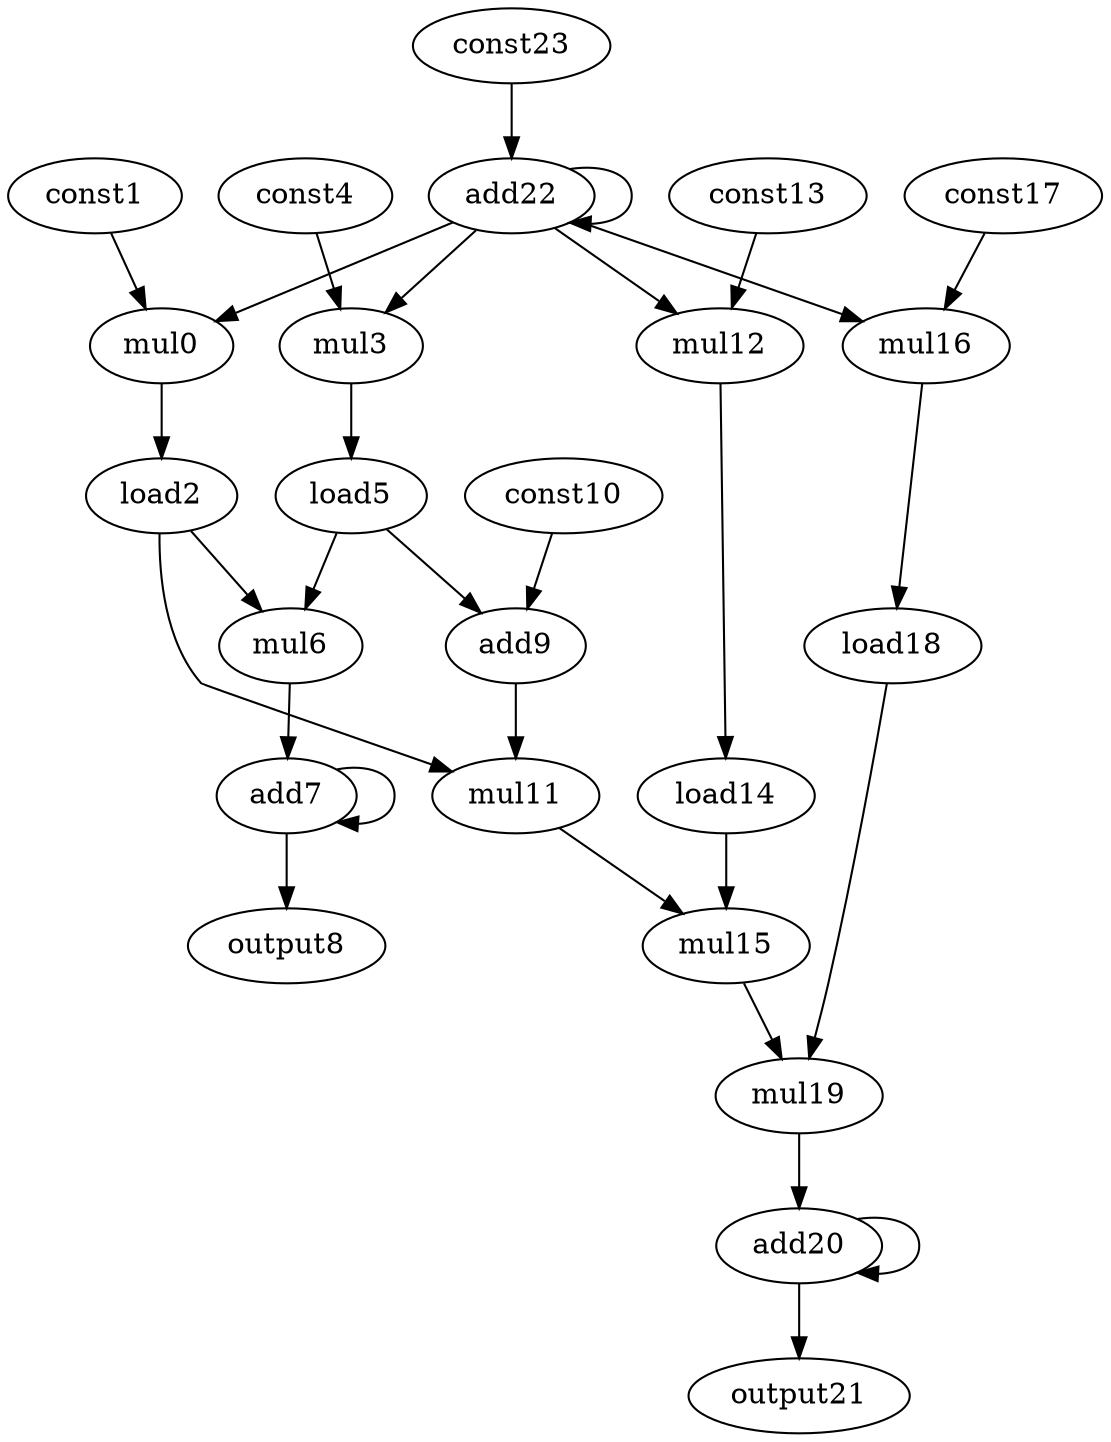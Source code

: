 digraph G {
mul0[opcode=mul];
const1[opcode=const];
load2[opcode=load];
mul3[opcode=mul];
const4[opcode=const];
load5[opcode=load];
mul6[opcode=mul];
add7[opcode=add];
output8[opcode=output];
add9[opcode=add];
const10[opcode=const];
mul11[opcode=mul];
mul12[opcode=mul];
const13[opcode=const];
load14[opcode=load];
mul15[opcode=mul];
mul16[opcode=mul];
const17[opcode=const];
load18[opcode=load];
mul19[opcode=mul];
add20[opcode=add];
output21[opcode=output];
add22[opcode=add];
const23[opcode=const];
load2->mul6[operand=1]; //load->mul
load2->mul11[operand=1]; //load->mul
load5->mul6[operand=0]; //load->mul
load5->add9[operand=0]; //load->add
mul6->add7[operand=0]; //mul->add
add7->output8[operand=0]; //add->output
add7->add7[operand=1]; //add->add
add9->mul11[operand=0]; //add->mul
mul11->mul15[operand=0]; //mul->mul
load14->mul15[operand=1]; //load->mul
mul15->mul19[operand=0]; //mul->mul
load18->mul19[operand=1]; //load->mul
mul19->add20[operand=0]; //mul->add
add20->output21[operand=0]; //add->output
add20->add20[operand=1]; //add->add
add22->mul0[operand=1]; //add->gep_mul
add22->mul3[operand=1]; //add->gep_mul
add22->mul12[operand=1]; //add->gep_mul
add22->mul16[operand=1]; //add->gep_mul
add22->add22[operand=0]; //add->add
const1->mul0[operand=0]; //gep_const->gep_mul
mul0->load2[operand=0]; //gep_mul->load
const4->mul3[operand=0]; //gep_const->gep_mul
mul3->load5[operand=0]; //gep_mul->load
const10->add9[operand=1]; //const->add
const13->mul12[operand=0]; //gep_const->gep_mul
mul12->load14[operand=0]; //gep_mul->load
const17->mul16[operand=0]; //gep_const->gep_mul
mul16->load18[operand=0]; //gep_mul->load
const23->add22[operand=1]; //const->add
}
